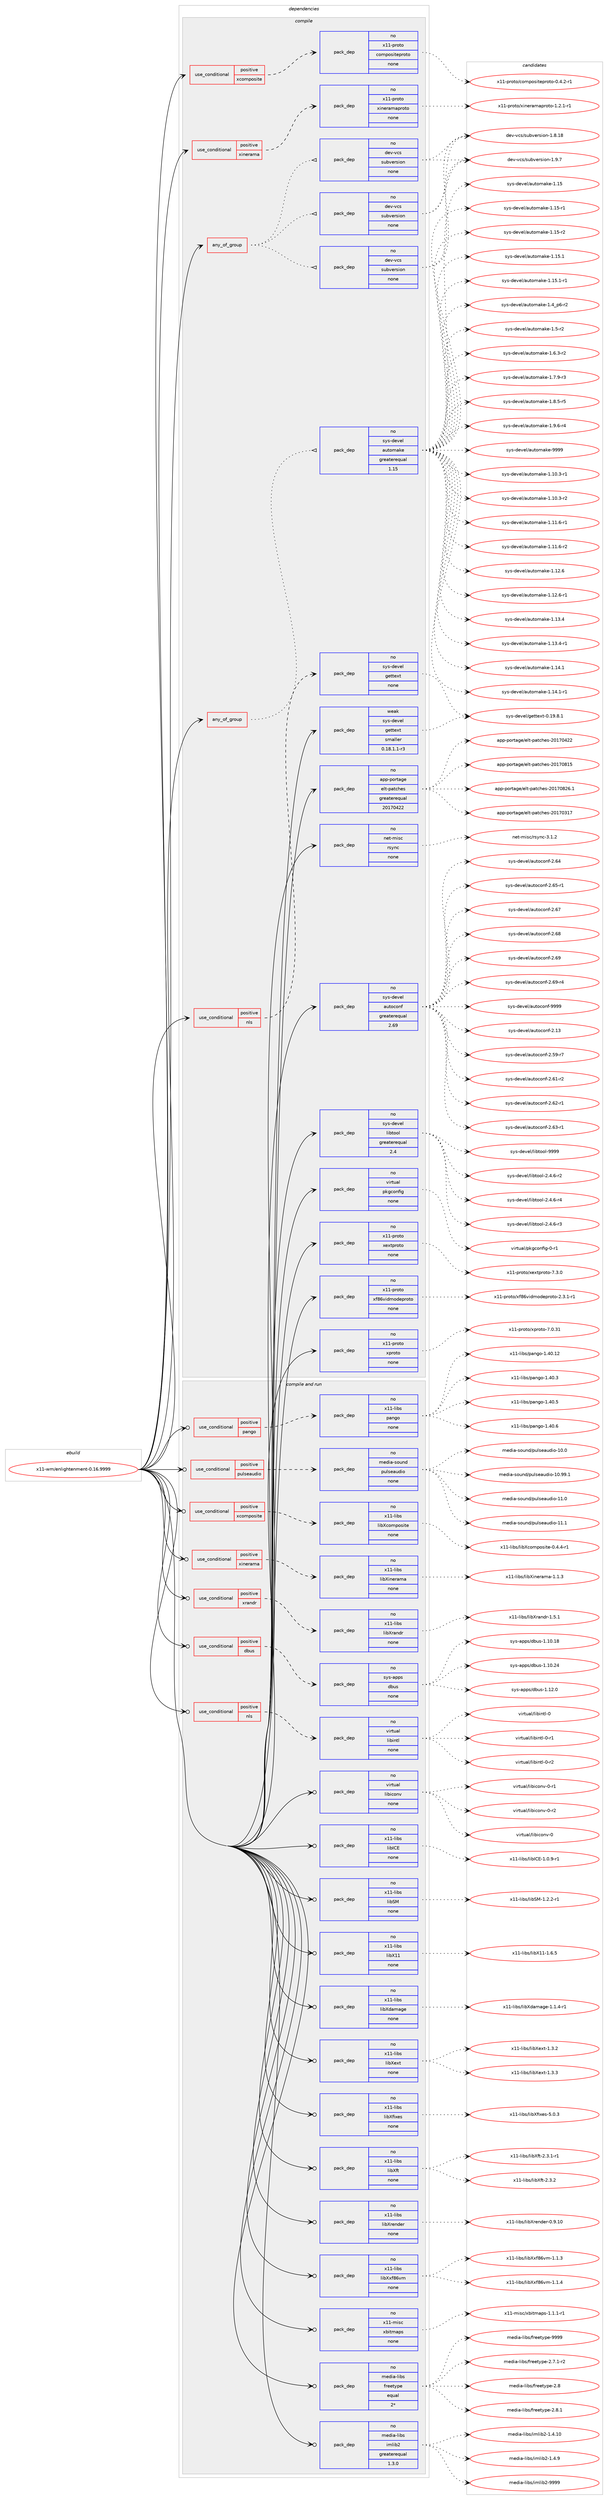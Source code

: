 digraph prolog {

# *************
# Graph options
# *************

newrank=true;
concentrate=true;
compound=true;
graph [rankdir=LR,fontname=Helvetica,fontsize=10,ranksep=1.5];#, ranksep=2.5, nodesep=0.2];
edge  [arrowhead=vee];
node  [fontname=Helvetica,fontsize=10];

# **********
# The ebuild
# **********

subgraph cluster_leftcol {
color=gray;
rank=same;
label=<<i>ebuild</i>>;
id [label="x11-wm/enlightenment-0.16.9999", color=red, width=4, href="../x11-wm/enlightenment-0.16.9999.svg"];
}

# ****************
# The dependencies
# ****************

subgraph cluster_midcol {
color=gray;
label=<<i>dependencies</i>>;
subgraph cluster_compile {
fillcolor="#eeeeee";
style=filled;
label=<<i>compile</i>>;
subgraph any9757 {
dependency531573 [label=<<TABLE BORDER="0" CELLBORDER="1" CELLSPACING="0" CELLPADDING="4"><TR><TD CELLPADDING="10">any_of_group</TD></TR></TABLE>>, shape=none, color=red];subgraph pack397465 {
dependency531574 [label=<<TABLE BORDER="0" CELLBORDER="1" CELLSPACING="0" CELLPADDING="4" WIDTH="220"><TR><TD ROWSPAN="6" CELLPADDING="30">pack_dep</TD></TR><TR><TD WIDTH="110">no</TD></TR><TR><TD>dev-vcs</TD></TR><TR><TD>subversion</TD></TR><TR><TD>none</TD></TR><TR><TD></TD></TR></TABLE>>, shape=none, color=blue];
}
dependency531573:e -> dependency531574:w [weight=20,style="dotted",arrowhead="oinv"];
subgraph pack397466 {
dependency531575 [label=<<TABLE BORDER="0" CELLBORDER="1" CELLSPACING="0" CELLPADDING="4" WIDTH="220"><TR><TD ROWSPAN="6" CELLPADDING="30">pack_dep</TD></TR><TR><TD WIDTH="110">no</TD></TR><TR><TD>dev-vcs</TD></TR><TR><TD>subversion</TD></TR><TR><TD>none</TD></TR><TR><TD></TD></TR></TABLE>>, shape=none, color=blue];
}
dependency531573:e -> dependency531575:w [weight=20,style="dotted",arrowhead="oinv"];
subgraph pack397467 {
dependency531576 [label=<<TABLE BORDER="0" CELLBORDER="1" CELLSPACING="0" CELLPADDING="4" WIDTH="220"><TR><TD ROWSPAN="6" CELLPADDING="30">pack_dep</TD></TR><TR><TD WIDTH="110">no</TD></TR><TR><TD>dev-vcs</TD></TR><TR><TD>subversion</TD></TR><TR><TD>none</TD></TR><TR><TD></TD></TR></TABLE>>, shape=none, color=blue];
}
dependency531573:e -> dependency531576:w [weight=20,style="dotted",arrowhead="oinv"];
}
id:e -> dependency531573:w [weight=20,style="solid",arrowhead="vee"];
subgraph any9758 {
dependency531577 [label=<<TABLE BORDER="0" CELLBORDER="1" CELLSPACING="0" CELLPADDING="4"><TR><TD CELLPADDING="10">any_of_group</TD></TR></TABLE>>, shape=none, color=red];subgraph pack397468 {
dependency531578 [label=<<TABLE BORDER="0" CELLBORDER="1" CELLSPACING="0" CELLPADDING="4" WIDTH="220"><TR><TD ROWSPAN="6" CELLPADDING="30">pack_dep</TD></TR><TR><TD WIDTH="110">no</TD></TR><TR><TD>sys-devel</TD></TR><TR><TD>automake</TD></TR><TR><TD>greaterequal</TD></TR><TR><TD>1.15</TD></TR></TABLE>>, shape=none, color=blue];
}
dependency531577:e -> dependency531578:w [weight=20,style="dotted",arrowhead="oinv"];
}
id:e -> dependency531577:w [weight=20,style="solid",arrowhead="vee"];
subgraph cond123998 {
dependency531579 [label=<<TABLE BORDER="0" CELLBORDER="1" CELLSPACING="0" CELLPADDING="4"><TR><TD ROWSPAN="3" CELLPADDING="10">use_conditional</TD></TR><TR><TD>positive</TD></TR><TR><TD>nls</TD></TR></TABLE>>, shape=none, color=red];
subgraph pack397469 {
dependency531580 [label=<<TABLE BORDER="0" CELLBORDER="1" CELLSPACING="0" CELLPADDING="4" WIDTH="220"><TR><TD ROWSPAN="6" CELLPADDING="30">pack_dep</TD></TR><TR><TD WIDTH="110">no</TD></TR><TR><TD>sys-devel</TD></TR><TR><TD>gettext</TD></TR><TR><TD>none</TD></TR><TR><TD></TD></TR></TABLE>>, shape=none, color=blue];
}
dependency531579:e -> dependency531580:w [weight=20,style="dashed",arrowhead="vee"];
}
id:e -> dependency531579:w [weight=20,style="solid",arrowhead="vee"];
subgraph cond123999 {
dependency531581 [label=<<TABLE BORDER="0" CELLBORDER="1" CELLSPACING="0" CELLPADDING="4"><TR><TD ROWSPAN="3" CELLPADDING="10">use_conditional</TD></TR><TR><TD>positive</TD></TR><TR><TD>xcomposite</TD></TR></TABLE>>, shape=none, color=red];
subgraph pack397470 {
dependency531582 [label=<<TABLE BORDER="0" CELLBORDER="1" CELLSPACING="0" CELLPADDING="4" WIDTH="220"><TR><TD ROWSPAN="6" CELLPADDING="30">pack_dep</TD></TR><TR><TD WIDTH="110">no</TD></TR><TR><TD>x11-proto</TD></TR><TR><TD>compositeproto</TD></TR><TR><TD>none</TD></TR><TR><TD></TD></TR></TABLE>>, shape=none, color=blue];
}
dependency531581:e -> dependency531582:w [weight=20,style="dashed",arrowhead="vee"];
}
id:e -> dependency531581:w [weight=20,style="solid",arrowhead="vee"];
subgraph cond124000 {
dependency531583 [label=<<TABLE BORDER="0" CELLBORDER="1" CELLSPACING="0" CELLPADDING="4"><TR><TD ROWSPAN="3" CELLPADDING="10">use_conditional</TD></TR><TR><TD>positive</TD></TR><TR><TD>xinerama</TD></TR></TABLE>>, shape=none, color=red];
subgraph pack397471 {
dependency531584 [label=<<TABLE BORDER="0" CELLBORDER="1" CELLSPACING="0" CELLPADDING="4" WIDTH="220"><TR><TD ROWSPAN="6" CELLPADDING="30">pack_dep</TD></TR><TR><TD WIDTH="110">no</TD></TR><TR><TD>x11-proto</TD></TR><TR><TD>xineramaproto</TD></TR><TR><TD>none</TD></TR><TR><TD></TD></TR></TABLE>>, shape=none, color=blue];
}
dependency531583:e -> dependency531584:w [weight=20,style="dashed",arrowhead="vee"];
}
id:e -> dependency531583:w [weight=20,style="solid",arrowhead="vee"];
subgraph pack397472 {
dependency531585 [label=<<TABLE BORDER="0" CELLBORDER="1" CELLSPACING="0" CELLPADDING="4" WIDTH="220"><TR><TD ROWSPAN="6" CELLPADDING="30">pack_dep</TD></TR><TR><TD WIDTH="110">no</TD></TR><TR><TD>app-portage</TD></TR><TR><TD>elt-patches</TD></TR><TR><TD>greaterequal</TD></TR><TR><TD>20170422</TD></TR></TABLE>>, shape=none, color=blue];
}
id:e -> dependency531585:w [weight=20,style="solid",arrowhead="vee"];
subgraph pack397473 {
dependency531586 [label=<<TABLE BORDER="0" CELLBORDER="1" CELLSPACING="0" CELLPADDING="4" WIDTH="220"><TR><TD ROWSPAN="6" CELLPADDING="30">pack_dep</TD></TR><TR><TD WIDTH="110">no</TD></TR><TR><TD>net-misc</TD></TR><TR><TD>rsync</TD></TR><TR><TD>none</TD></TR><TR><TD></TD></TR></TABLE>>, shape=none, color=blue];
}
id:e -> dependency531586:w [weight=20,style="solid",arrowhead="vee"];
subgraph pack397474 {
dependency531587 [label=<<TABLE BORDER="0" CELLBORDER="1" CELLSPACING="0" CELLPADDING="4" WIDTH="220"><TR><TD ROWSPAN="6" CELLPADDING="30">pack_dep</TD></TR><TR><TD WIDTH="110">no</TD></TR><TR><TD>sys-devel</TD></TR><TR><TD>autoconf</TD></TR><TR><TD>greaterequal</TD></TR><TR><TD>2.69</TD></TR></TABLE>>, shape=none, color=blue];
}
id:e -> dependency531587:w [weight=20,style="solid",arrowhead="vee"];
subgraph pack397475 {
dependency531588 [label=<<TABLE BORDER="0" CELLBORDER="1" CELLSPACING="0" CELLPADDING="4" WIDTH="220"><TR><TD ROWSPAN="6" CELLPADDING="30">pack_dep</TD></TR><TR><TD WIDTH="110">no</TD></TR><TR><TD>sys-devel</TD></TR><TR><TD>libtool</TD></TR><TR><TD>greaterequal</TD></TR><TR><TD>2.4</TD></TR></TABLE>>, shape=none, color=blue];
}
id:e -> dependency531588:w [weight=20,style="solid",arrowhead="vee"];
subgraph pack397476 {
dependency531589 [label=<<TABLE BORDER="0" CELLBORDER="1" CELLSPACING="0" CELLPADDING="4" WIDTH="220"><TR><TD ROWSPAN="6" CELLPADDING="30">pack_dep</TD></TR><TR><TD WIDTH="110">no</TD></TR><TR><TD>virtual</TD></TR><TR><TD>pkgconfig</TD></TR><TR><TD>none</TD></TR><TR><TD></TD></TR></TABLE>>, shape=none, color=blue];
}
id:e -> dependency531589:w [weight=20,style="solid",arrowhead="vee"];
subgraph pack397477 {
dependency531590 [label=<<TABLE BORDER="0" CELLBORDER="1" CELLSPACING="0" CELLPADDING="4" WIDTH="220"><TR><TD ROWSPAN="6" CELLPADDING="30">pack_dep</TD></TR><TR><TD WIDTH="110">no</TD></TR><TR><TD>x11-proto</TD></TR><TR><TD>xextproto</TD></TR><TR><TD>none</TD></TR><TR><TD></TD></TR></TABLE>>, shape=none, color=blue];
}
id:e -> dependency531590:w [weight=20,style="solid",arrowhead="vee"];
subgraph pack397478 {
dependency531591 [label=<<TABLE BORDER="0" CELLBORDER="1" CELLSPACING="0" CELLPADDING="4" WIDTH="220"><TR><TD ROWSPAN="6" CELLPADDING="30">pack_dep</TD></TR><TR><TD WIDTH="110">no</TD></TR><TR><TD>x11-proto</TD></TR><TR><TD>xf86vidmodeproto</TD></TR><TR><TD>none</TD></TR><TR><TD></TD></TR></TABLE>>, shape=none, color=blue];
}
id:e -> dependency531591:w [weight=20,style="solid",arrowhead="vee"];
subgraph pack397479 {
dependency531592 [label=<<TABLE BORDER="0" CELLBORDER="1" CELLSPACING="0" CELLPADDING="4" WIDTH="220"><TR><TD ROWSPAN="6" CELLPADDING="30">pack_dep</TD></TR><TR><TD WIDTH="110">no</TD></TR><TR><TD>x11-proto</TD></TR><TR><TD>xproto</TD></TR><TR><TD>none</TD></TR><TR><TD></TD></TR></TABLE>>, shape=none, color=blue];
}
id:e -> dependency531592:w [weight=20,style="solid",arrowhead="vee"];
subgraph pack397480 {
dependency531593 [label=<<TABLE BORDER="0" CELLBORDER="1" CELLSPACING="0" CELLPADDING="4" WIDTH="220"><TR><TD ROWSPAN="6" CELLPADDING="30">pack_dep</TD></TR><TR><TD WIDTH="110">weak</TD></TR><TR><TD>sys-devel</TD></TR><TR><TD>gettext</TD></TR><TR><TD>smaller</TD></TR><TR><TD>0.18.1.1-r3</TD></TR></TABLE>>, shape=none, color=blue];
}
id:e -> dependency531593:w [weight=20,style="solid",arrowhead="vee"];
}
subgraph cluster_compileandrun {
fillcolor="#eeeeee";
style=filled;
label=<<i>compile and run</i>>;
subgraph cond124001 {
dependency531594 [label=<<TABLE BORDER="0" CELLBORDER="1" CELLSPACING="0" CELLPADDING="4"><TR><TD ROWSPAN="3" CELLPADDING="10">use_conditional</TD></TR><TR><TD>positive</TD></TR><TR><TD>dbus</TD></TR></TABLE>>, shape=none, color=red];
subgraph pack397481 {
dependency531595 [label=<<TABLE BORDER="0" CELLBORDER="1" CELLSPACING="0" CELLPADDING="4" WIDTH="220"><TR><TD ROWSPAN="6" CELLPADDING="30">pack_dep</TD></TR><TR><TD WIDTH="110">no</TD></TR><TR><TD>sys-apps</TD></TR><TR><TD>dbus</TD></TR><TR><TD>none</TD></TR><TR><TD></TD></TR></TABLE>>, shape=none, color=blue];
}
dependency531594:e -> dependency531595:w [weight=20,style="dashed",arrowhead="vee"];
}
id:e -> dependency531594:w [weight=20,style="solid",arrowhead="odotvee"];
subgraph cond124002 {
dependency531596 [label=<<TABLE BORDER="0" CELLBORDER="1" CELLSPACING="0" CELLPADDING="4"><TR><TD ROWSPAN="3" CELLPADDING="10">use_conditional</TD></TR><TR><TD>positive</TD></TR><TR><TD>nls</TD></TR></TABLE>>, shape=none, color=red];
subgraph pack397482 {
dependency531597 [label=<<TABLE BORDER="0" CELLBORDER="1" CELLSPACING="0" CELLPADDING="4" WIDTH="220"><TR><TD ROWSPAN="6" CELLPADDING="30">pack_dep</TD></TR><TR><TD WIDTH="110">no</TD></TR><TR><TD>virtual</TD></TR><TR><TD>libintl</TD></TR><TR><TD>none</TD></TR><TR><TD></TD></TR></TABLE>>, shape=none, color=blue];
}
dependency531596:e -> dependency531597:w [weight=20,style="dashed",arrowhead="vee"];
}
id:e -> dependency531596:w [weight=20,style="solid",arrowhead="odotvee"];
subgraph cond124003 {
dependency531598 [label=<<TABLE BORDER="0" CELLBORDER="1" CELLSPACING="0" CELLPADDING="4"><TR><TD ROWSPAN="3" CELLPADDING="10">use_conditional</TD></TR><TR><TD>positive</TD></TR><TR><TD>pango</TD></TR></TABLE>>, shape=none, color=red];
subgraph pack397483 {
dependency531599 [label=<<TABLE BORDER="0" CELLBORDER="1" CELLSPACING="0" CELLPADDING="4" WIDTH="220"><TR><TD ROWSPAN="6" CELLPADDING="30">pack_dep</TD></TR><TR><TD WIDTH="110">no</TD></TR><TR><TD>x11-libs</TD></TR><TR><TD>pango</TD></TR><TR><TD>none</TD></TR><TR><TD></TD></TR></TABLE>>, shape=none, color=blue];
}
dependency531598:e -> dependency531599:w [weight=20,style="dashed",arrowhead="vee"];
}
id:e -> dependency531598:w [weight=20,style="solid",arrowhead="odotvee"];
subgraph cond124004 {
dependency531600 [label=<<TABLE BORDER="0" CELLBORDER="1" CELLSPACING="0" CELLPADDING="4"><TR><TD ROWSPAN="3" CELLPADDING="10">use_conditional</TD></TR><TR><TD>positive</TD></TR><TR><TD>pulseaudio</TD></TR></TABLE>>, shape=none, color=red];
subgraph pack397484 {
dependency531601 [label=<<TABLE BORDER="0" CELLBORDER="1" CELLSPACING="0" CELLPADDING="4" WIDTH="220"><TR><TD ROWSPAN="6" CELLPADDING="30">pack_dep</TD></TR><TR><TD WIDTH="110">no</TD></TR><TR><TD>media-sound</TD></TR><TR><TD>pulseaudio</TD></TR><TR><TD>none</TD></TR><TR><TD></TD></TR></TABLE>>, shape=none, color=blue];
}
dependency531600:e -> dependency531601:w [weight=20,style="dashed",arrowhead="vee"];
}
id:e -> dependency531600:w [weight=20,style="solid",arrowhead="odotvee"];
subgraph cond124005 {
dependency531602 [label=<<TABLE BORDER="0" CELLBORDER="1" CELLSPACING="0" CELLPADDING="4"><TR><TD ROWSPAN="3" CELLPADDING="10">use_conditional</TD></TR><TR><TD>positive</TD></TR><TR><TD>xcomposite</TD></TR></TABLE>>, shape=none, color=red];
subgraph pack397485 {
dependency531603 [label=<<TABLE BORDER="0" CELLBORDER="1" CELLSPACING="0" CELLPADDING="4" WIDTH="220"><TR><TD ROWSPAN="6" CELLPADDING="30">pack_dep</TD></TR><TR><TD WIDTH="110">no</TD></TR><TR><TD>x11-libs</TD></TR><TR><TD>libXcomposite</TD></TR><TR><TD>none</TD></TR><TR><TD></TD></TR></TABLE>>, shape=none, color=blue];
}
dependency531602:e -> dependency531603:w [weight=20,style="dashed",arrowhead="vee"];
}
id:e -> dependency531602:w [weight=20,style="solid",arrowhead="odotvee"];
subgraph cond124006 {
dependency531604 [label=<<TABLE BORDER="0" CELLBORDER="1" CELLSPACING="0" CELLPADDING="4"><TR><TD ROWSPAN="3" CELLPADDING="10">use_conditional</TD></TR><TR><TD>positive</TD></TR><TR><TD>xinerama</TD></TR></TABLE>>, shape=none, color=red];
subgraph pack397486 {
dependency531605 [label=<<TABLE BORDER="0" CELLBORDER="1" CELLSPACING="0" CELLPADDING="4" WIDTH="220"><TR><TD ROWSPAN="6" CELLPADDING="30">pack_dep</TD></TR><TR><TD WIDTH="110">no</TD></TR><TR><TD>x11-libs</TD></TR><TR><TD>libXinerama</TD></TR><TR><TD>none</TD></TR><TR><TD></TD></TR></TABLE>>, shape=none, color=blue];
}
dependency531604:e -> dependency531605:w [weight=20,style="dashed",arrowhead="vee"];
}
id:e -> dependency531604:w [weight=20,style="solid",arrowhead="odotvee"];
subgraph cond124007 {
dependency531606 [label=<<TABLE BORDER="0" CELLBORDER="1" CELLSPACING="0" CELLPADDING="4"><TR><TD ROWSPAN="3" CELLPADDING="10">use_conditional</TD></TR><TR><TD>positive</TD></TR><TR><TD>xrandr</TD></TR></TABLE>>, shape=none, color=red];
subgraph pack397487 {
dependency531607 [label=<<TABLE BORDER="0" CELLBORDER="1" CELLSPACING="0" CELLPADDING="4" WIDTH="220"><TR><TD ROWSPAN="6" CELLPADDING="30">pack_dep</TD></TR><TR><TD WIDTH="110">no</TD></TR><TR><TD>x11-libs</TD></TR><TR><TD>libXrandr</TD></TR><TR><TD>none</TD></TR><TR><TD></TD></TR></TABLE>>, shape=none, color=blue];
}
dependency531606:e -> dependency531607:w [weight=20,style="dashed",arrowhead="vee"];
}
id:e -> dependency531606:w [weight=20,style="solid",arrowhead="odotvee"];
subgraph pack397488 {
dependency531608 [label=<<TABLE BORDER="0" CELLBORDER="1" CELLSPACING="0" CELLPADDING="4" WIDTH="220"><TR><TD ROWSPAN="6" CELLPADDING="30">pack_dep</TD></TR><TR><TD WIDTH="110">no</TD></TR><TR><TD>media-libs</TD></TR><TR><TD>freetype</TD></TR><TR><TD>equal</TD></TR><TR><TD>2*</TD></TR></TABLE>>, shape=none, color=blue];
}
id:e -> dependency531608:w [weight=20,style="solid",arrowhead="odotvee"];
subgraph pack397489 {
dependency531609 [label=<<TABLE BORDER="0" CELLBORDER="1" CELLSPACING="0" CELLPADDING="4" WIDTH="220"><TR><TD ROWSPAN="6" CELLPADDING="30">pack_dep</TD></TR><TR><TD WIDTH="110">no</TD></TR><TR><TD>media-libs</TD></TR><TR><TD>imlib2</TD></TR><TR><TD>greaterequal</TD></TR><TR><TD>1.3.0</TD></TR></TABLE>>, shape=none, color=blue];
}
id:e -> dependency531609:w [weight=20,style="solid",arrowhead="odotvee"];
subgraph pack397490 {
dependency531610 [label=<<TABLE BORDER="0" CELLBORDER="1" CELLSPACING="0" CELLPADDING="4" WIDTH="220"><TR><TD ROWSPAN="6" CELLPADDING="30">pack_dep</TD></TR><TR><TD WIDTH="110">no</TD></TR><TR><TD>virtual</TD></TR><TR><TD>libiconv</TD></TR><TR><TD>none</TD></TR><TR><TD></TD></TR></TABLE>>, shape=none, color=blue];
}
id:e -> dependency531610:w [weight=20,style="solid",arrowhead="odotvee"];
subgraph pack397491 {
dependency531611 [label=<<TABLE BORDER="0" CELLBORDER="1" CELLSPACING="0" CELLPADDING="4" WIDTH="220"><TR><TD ROWSPAN="6" CELLPADDING="30">pack_dep</TD></TR><TR><TD WIDTH="110">no</TD></TR><TR><TD>x11-libs</TD></TR><TR><TD>libICE</TD></TR><TR><TD>none</TD></TR><TR><TD></TD></TR></TABLE>>, shape=none, color=blue];
}
id:e -> dependency531611:w [weight=20,style="solid",arrowhead="odotvee"];
subgraph pack397492 {
dependency531612 [label=<<TABLE BORDER="0" CELLBORDER="1" CELLSPACING="0" CELLPADDING="4" WIDTH="220"><TR><TD ROWSPAN="6" CELLPADDING="30">pack_dep</TD></TR><TR><TD WIDTH="110">no</TD></TR><TR><TD>x11-libs</TD></TR><TR><TD>libSM</TD></TR><TR><TD>none</TD></TR><TR><TD></TD></TR></TABLE>>, shape=none, color=blue];
}
id:e -> dependency531612:w [weight=20,style="solid",arrowhead="odotvee"];
subgraph pack397493 {
dependency531613 [label=<<TABLE BORDER="0" CELLBORDER="1" CELLSPACING="0" CELLPADDING="4" WIDTH="220"><TR><TD ROWSPAN="6" CELLPADDING="30">pack_dep</TD></TR><TR><TD WIDTH="110">no</TD></TR><TR><TD>x11-libs</TD></TR><TR><TD>libX11</TD></TR><TR><TD>none</TD></TR><TR><TD></TD></TR></TABLE>>, shape=none, color=blue];
}
id:e -> dependency531613:w [weight=20,style="solid",arrowhead="odotvee"];
subgraph pack397494 {
dependency531614 [label=<<TABLE BORDER="0" CELLBORDER="1" CELLSPACING="0" CELLPADDING="4" WIDTH="220"><TR><TD ROWSPAN="6" CELLPADDING="30">pack_dep</TD></TR><TR><TD WIDTH="110">no</TD></TR><TR><TD>x11-libs</TD></TR><TR><TD>libXdamage</TD></TR><TR><TD>none</TD></TR><TR><TD></TD></TR></TABLE>>, shape=none, color=blue];
}
id:e -> dependency531614:w [weight=20,style="solid",arrowhead="odotvee"];
subgraph pack397495 {
dependency531615 [label=<<TABLE BORDER="0" CELLBORDER="1" CELLSPACING="0" CELLPADDING="4" WIDTH="220"><TR><TD ROWSPAN="6" CELLPADDING="30">pack_dep</TD></TR><TR><TD WIDTH="110">no</TD></TR><TR><TD>x11-libs</TD></TR><TR><TD>libXext</TD></TR><TR><TD>none</TD></TR><TR><TD></TD></TR></TABLE>>, shape=none, color=blue];
}
id:e -> dependency531615:w [weight=20,style="solid",arrowhead="odotvee"];
subgraph pack397496 {
dependency531616 [label=<<TABLE BORDER="0" CELLBORDER="1" CELLSPACING="0" CELLPADDING="4" WIDTH="220"><TR><TD ROWSPAN="6" CELLPADDING="30">pack_dep</TD></TR><TR><TD WIDTH="110">no</TD></TR><TR><TD>x11-libs</TD></TR><TR><TD>libXfixes</TD></TR><TR><TD>none</TD></TR><TR><TD></TD></TR></TABLE>>, shape=none, color=blue];
}
id:e -> dependency531616:w [weight=20,style="solid",arrowhead="odotvee"];
subgraph pack397497 {
dependency531617 [label=<<TABLE BORDER="0" CELLBORDER="1" CELLSPACING="0" CELLPADDING="4" WIDTH="220"><TR><TD ROWSPAN="6" CELLPADDING="30">pack_dep</TD></TR><TR><TD WIDTH="110">no</TD></TR><TR><TD>x11-libs</TD></TR><TR><TD>libXft</TD></TR><TR><TD>none</TD></TR><TR><TD></TD></TR></TABLE>>, shape=none, color=blue];
}
id:e -> dependency531617:w [weight=20,style="solid",arrowhead="odotvee"];
subgraph pack397498 {
dependency531618 [label=<<TABLE BORDER="0" CELLBORDER="1" CELLSPACING="0" CELLPADDING="4" WIDTH="220"><TR><TD ROWSPAN="6" CELLPADDING="30">pack_dep</TD></TR><TR><TD WIDTH="110">no</TD></TR><TR><TD>x11-libs</TD></TR><TR><TD>libXrender</TD></TR><TR><TD>none</TD></TR><TR><TD></TD></TR></TABLE>>, shape=none, color=blue];
}
id:e -> dependency531618:w [weight=20,style="solid",arrowhead="odotvee"];
subgraph pack397499 {
dependency531619 [label=<<TABLE BORDER="0" CELLBORDER="1" CELLSPACING="0" CELLPADDING="4" WIDTH="220"><TR><TD ROWSPAN="6" CELLPADDING="30">pack_dep</TD></TR><TR><TD WIDTH="110">no</TD></TR><TR><TD>x11-libs</TD></TR><TR><TD>libXxf86vm</TD></TR><TR><TD>none</TD></TR><TR><TD></TD></TR></TABLE>>, shape=none, color=blue];
}
id:e -> dependency531619:w [weight=20,style="solid",arrowhead="odotvee"];
subgraph pack397500 {
dependency531620 [label=<<TABLE BORDER="0" CELLBORDER="1" CELLSPACING="0" CELLPADDING="4" WIDTH="220"><TR><TD ROWSPAN="6" CELLPADDING="30">pack_dep</TD></TR><TR><TD WIDTH="110">no</TD></TR><TR><TD>x11-misc</TD></TR><TR><TD>xbitmaps</TD></TR><TR><TD>none</TD></TR><TR><TD></TD></TR></TABLE>>, shape=none, color=blue];
}
id:e -> dependency531620:w [weight=20,style="solid",arrowhead="odotvee"];
}
subgraph cluster_run {
fillcolor="#eeeeee";
style=filled;
label=<<i>run</i>>;
}
}

# **************
# The candidates
# **************

subgraph cluster_choices {
rank=same;
color=gray;
label=<<i>candidates</i>>;

subgraph choice397465 {
color=black;
nodesep=1;
choice1001011184511899115471151179811810111411510511111045494656464956 [label="dev-vcs/subversion-1.8.18", color=red, width=4,href="../dev-vcs/subversion-1.8.18.svg"];
choice10010111845118991154711511798118101114115105111110454946574655 [label="dev-vcs/subversion-1.9.7", color=red, width=4,href="../dev-vcs/subversion-1.9.7.svg"];
dependency531574:e -> choice1001011184511899115471151179811810111411510511111045494656464956:w [style=dotted,weight="100"];
dependency531574:e -> choice10010111845118991154711511798118101114115105111110454946574655:w [style=dotted,weight="100"];
}
subgraph choice397466 {
color=black;
nodesep=1;
choice1001011184511899115471151179811810111411510511111045494656464956 [label="dev-vcs/subversion-1.8.18", color=red, width=4,href="../dev-vcs/subversion-1.8.18.svg"];
choice10010111845118991154711511798118101114115105111110454946574655 [label="dev-vcs/subversion-1.9.7", color=red, width=4,href="../dev-vcs/subversion-1.9.7.svg"];
dependency531575:e -> choice1001011184511899115471151179811810111411510511111045494656464956:w [style=dotted,weight="100"];
dependency531575:e -> choice10010111845118991154711511798118101114115105111110454946574655:w [style=dotted,weight="100"];
}
subgraph choice397467 {
color=black;
nodesep=1;
choice1001011184511899115471151179811810111411510511111045494656464956 [label="dev-vcs/subversion-1.8.18", color=red, width=4,href="../dev-vcs/subversion-1.8.18.svg"];
choice10010111845118991154711511798118101114115105111110454946574655 [label="dev-vcs/subversion-1.9.7", color=red, width=4,href="../dev-vcs/subversion-1.9.7.svg"];
dependency531576:e -> choice1001011184511899115471151179811810111411510511111045494656464956:w [style=dotted,weight="100"];
dependency531576:e -> choice10010111845118991154711511798118101114115105111110454946574655:w [style=dotted,weight="100"];
}
subgraph choice397468 {
color=black;
nodesep=1;
choice11512111545100101118101108479711711611110997107101454946494846514511449 [label="sys-devel/automake-1.10.3-r1", color=red, width=4,href="../sys-devel/automake-1.10.3-r1.svg"];
choice11512111545100101118101108479711711611110997107101454946494846514511450 [label="sys-devel/automake-1.10.3-r2", color=red, width=4,href="../sys-devel/automake-1.10.3-r2.svg"];
choice11512111545100101118101108479711711611110997107101454946494946544511449 [label="sys-devel/automake-1.11.6-r1", color=red, width=4,href="../sys-devel/automake-1.11.6-r1.svg"];
choice11512111545100101118101108479711711611110997107101454946494946544511450 [label="sys-devel/automake-1.11.6-r2", color=red, width=4,href="../sys-devel/automake-1.11.6-r2.svg"];
choice1151211154510010111810110847971171161111099710710145494649504654 [label="sys-devel/automake-1.12.6", color=red, width=4,href="../sys-devel/automake-1.12.6.svg"];
choice11512111545100101118101108479711711611110997107101454946495046544511449 [label="sys-devel/automake-1.12.6-r1", color=red, width=4,href="../sys-devel/automake-1.12.6-r1.svg"];
choice1151211154510010111810110847971171161111099710710145494649514652 [label="sys-devel/automake-1.13.4", color=red, width=4,href="../sys-devel/automake-1.13.4.svg"];
choice11512111545100101118101108479711711611110997107101454946495146524511449 [label="sys-devel/automake-1.13.4-r1", color=red, width=4,href="../sys-devel/automake-1.13.4-r1.svg"];
choice1151211154510010111810110847971171161111099710710145494649524649 [label="sys-devel/automake-1.14.1", color=red, width=4,href="../sys-devel/automake-1.14.1.svg"];
choice11512111545100101118101108479711711611110997107101454946495246494511449 [label="sys-devel/automake-1.14.1-r1", color=red, width=4,href="../sys-devel/automake-1.14.1-r1.svg"];
choice115121115451001011181011084797117116111109971071014549464953 [label="sys-devel/automake-1.15", color=red, width=4,href="../sys-devel/automake-1.15.svg"];
choice1151211154510010111810110847971171161111099710710145494649534511449 [label="sys-devel/automake-1.15-r1", color=red, width=4,href="../sys-devel/automake-1.15-r1.svg"];
choice1151211154510010111810110847971171161111099710710145494649534511450 [label="sys-devel/automake-1.15-r2", color=red, width=4,href="../sys-devel/automake-1.15-r2.svg"];
choice1151211154510010111810110847971171161111099710710145494649534649 [label="sys-devel/automake-1.15.1", color=red, width=4,href="../sys-devel/automake-1.15.1.svg"];
choice11512111545100101118101108479711711611110997107101454946495346494511449 [label="sys-devel/automake-1.15.1-r1", color=red, width=4,href="../sys-devel/automake-1.15.1-r1.svg"];
choice115121115451001011181011084797117116111109971071014549465295112544511450 [label="sys-devel/automake-1.4_p6-r2", color=red, width=4,href="../sys-devel/automake-1.4_p6-r2.svg"];
choice11512111545100101118101108479711711611110997107101454946534511450 [label="sys-devel/automake-1.5-r2", color=red, width=4,href="../sys-devel/automake-1.5-r2.svg"];
choice115121115451001011181011084797117116111109971071014549465446514511450 [label="sys-devel/automake-1.6.3-r2", color=red, width=4,href="../sys-devel/automake-1.6.3-r2.svg"];
choice115121115451001011181011084797117116111109971071014549465546574511451 [label="sys-devel/automake-1.7.9-r3", color=red, width=4,href="../sys-devel/automake-1.7.9-r3.svg"];
choice115121115451001011181011084797117116111109971071014549465646534511453 [label="sys-devel/automake-1.8.5-r5", color=red, width=4,href="../sys-devel/automake-1.8.5-r5.svg"];
choice115121115451001011181011084797117116111109971071014549465746544511452 [label="sys-devel/automake-1.9.6-r4", color=red, width=4,href="../sys-devel/automake-1.9.6-r4.svg"];
choice115121115451001011181011084797117116111109971071014557575757 [label="sys-devel/automake-9999", color=red, width=4,href="../sys-devel/automake-9999.svg"];
dependency531578:e -> choice11512111545100101118101108479711711611110997107101454946494846514511449:w [style=dotted,weight="100"];
dependency531578:e -> choice11512111545100101118101108479711711611110997107101454946494846514511450:w [style=dotted,weight="100"];
dependency531578:e -> choice11512111545100101118101108479711711611110997107101454946494946544511449:w [style=dotted,weight="100"];
dependency531578:e -> choice11512111545100101118101108479711711611110997107101454946494946544511450:w [style=dotted,weight="100"];
dependency531578:e -> choice1151211154510010111810110847971171161111099710710145494649504654:w [style=dotted,weight="100"];
dependency531578:e -> choice11512111545100101118101108479711711611110997107101454946495046544511449:w [style=dotted,weight="100"];
dependency531578:e -> choice1151211154510010111810110847971171161111099710710145494649514652:w [style=dotted,weight="100"];
dependency531578:e -> choice11512111545100101118101108479711711611110997107101454946495146524511449:w [style=dotted,weight="100"];
dependency531578:e -> choice1151211154510010111810110847971171161111099710710145494649524649:w [style=dotted,weight="100"];
dependency531578:e -> choice11512111545100101118101108479711711611110997107101454946495246494511449:w [style=dotted,weight="100"];
dependency531578:e -> choice115121115451001011181011084797117116111109971071014549464953:w [style=dotted,weight="100"];
dependency531578:e -> choice1151211154510010111810110847971171161111099710710145494649534511449:w [style=dotted,weight="100"];
dependency531578:e -> choice1151211154510010111810110847971171161111099710710145494649534511450:w [style=dotted,weight="100"];
dependency531578:e -> choice1151211154510010111810110847971171161111099710710145494649534649:w [style=dotted,weight="100"];
dependency531578:e -> choice11512111545100101118101108479711711611110997107101454946495346494511449:w [style=dotted,weight="100"];
dependency531578:e -> choice115121115451001011181011084797117116111109971071014549465295112544511450:w [style=dotted,weight="100"];
dependency531578:e -> choice11512111545100101118101108479711711611110997107101454946534511450:w [style=dotted,weight="100"];
dependency531578:e -> choice115121115451001011181011084797117116111109971071014549465446514511450:w [style=dotted,weight="100"];
dependency531578:e -> choice115121115451001011181011084797117116111109971071014549465546574511451:w [style=dotted,weight="100"];
dependency531578:e -> choice115121115451001011181011084797117116111109971071014549465646534511453:w [style=dotted,weight="100"];
dependency531578:e -> choice115121115451001011181011084797117116111109971071014549465746544511452:w [style=dotted,weight="100"];
dependency531578:e -> choice115121115451001011181011084797117116111109971071014557575757:w [style=dotted,weight="100"];
}
subgraph choice397469 {
color=black;
nodesep=1;
choice1151211154510010111810110847103101116116101120116454846495746564649 [label="sys-devel/gettext-0.19.8.1", color=red, width=4,href="../sys-devel/gettext-0.19.8.1.svg"];
dependency531580:e -> choice1151211154510010111810110847103101116116101120116454846495746564649:w [style=dotted,weight="100"];
}
subgraph choice397470 {
color=black;
nodesep=1;
choice12049494511211411111611147991111091121111151051161011121141111161114548465246504511449 [label="x11-proto/compositeproto-0.4.2-r1", color=red, width=4,href="../x11-proto/compositeproto-0.4.2-r1.svg"];
dependency531582:e -> choice12049494511211411111611147991111091121111151051161011121141111161114548465246504511449:w [style=dotted,weight="100"];
}
subgraph choice397471 {
color=black;
nodesep=1;
choice1204949451121141111161114712010511010111497109971121141111161114549465046494511449 [label="x11-proto/xineramaproto-1.2.1-r1", color=red, width=4,href="../x11-proto/xineramaproto-1.2.1-r1.svg"];
dependency531584:e -> choice1204949451121141111161114712010511010111497109971121141111161114549465046494511449:w [style=dotted,weight="100"];
}
subgraph choice397472 {
color=black;
nodesep=1;
choice97112112451121111141169710310147101108116451129711699104101115455048495548514955 [label="app-portage/elt-patches-20170317", color=red, width=4,href="../app-portage/elt-patches-20170317.svg"];
choice97112112451121111141169710310147101108116451129711699104101115455048495548525050 [label="app-portage/elt-patches-20170422", color=red, width=4,href="../app-portage/elt-patches-20170422.svg"];
choice97112112451121111141169710310147101108116451129711699104101115455048495548564953 [label="app-portage/elt-patches-20170815", color=red, width=4,href="../app-portage/elt-patches-20170815.svg"];
choice971121124511211111411697103101471011081164511297116991041011154550484955485650544649 [label="app-portage/elt-patches-20170826.1", color=red, width=4,href="../app-portage/elt-patches-20170826.1.svg"];
dependency531585:e -> choice97112112451121111141169710310147101108116451129711699104101115455048495548514955:w [style=dotted,weight="100"];
dependency531585:e -> choice97112112451121111141169710310147101108116451129711699104101115455048495548525050:w [style=dotted,weight="100"];
dependency531585:e -> choice97112112451121111141169710310147101108116451129711699104101115455048495548564953:w [style=dotted,weight="100"];
dependency531585:e -> choice971121124511211111411697103101471011081164511297116991041011154550484955485650544649:w [style=dotted,weight="100"];
}
subgraph choice397473 {
color=black;
nodesep=1;
choice11010111645109105115994711411512111099455146494650 [label="net-misc/rsync-3.1.2", color=red, width=4,href="../net-misc/rsync-3.1.2.svg"];
dependency531586:e -> choice11010111645109105115994711411512111099455146494650:w [style=dotted,weight="100"];
}
subgraph choice397474 {
color=black;
nodesep=1;
choice115121115451001011181011084797117116111991111101024550464951 [label="sys-devel/autoconf-2.13", color=red, width=4,href="../sys-devel/autoconf-2.13.svg"];
choice1151211154510010111810110847971171161119911111010245504653574511455 [label="sys-devel/autoconf-2.59-r7", color=red, width=4,href="../sys-devel/autoconf-2.59-r7.svg"];
choice1151211154510010111810110847971171161119911111010245504654494511450 [label="sys-devel/autoconf-2.61-r2", color=red, width=4,href="../sys-devel/autoconf-2.61-r2.svg"];
choice1151211154510010111810110847971171161119911111010245504654504511449 [label="sys-devel/autoconf-2.62-r1", color=red, width=4,href="../sys-devel/autoconf-2.62-r1.svg"];
choice1151211154510010111810110847971171161119911111010245504654514511449 [label="sys-devel/autoconf-2.63-r1", color=red, width=4,href="../sys-devel/autoconf-2.63-r1.svg"];
choice115121115451001011181011084797117116111991111101024550465452 [label="sys-devel/autoconf-2.64", color=red, width=4,href="../sys-devel/autoconf-2.64.svg"];
choice1151211154510010111810110847971171161119911111010245504654534511449 [label="sys-devel/autoconf-2.65-r1", color=red, width=4,href="../sys-devel/autoconf-2.65-r1.svg"];
choice115121115451001011181011084797117116111991111101024550465455 [label="sys-devel/autoconf-2.67", color=red, width=4,href="../sys-devel/autoconf-2.67.svg"];
choice115121115451001011181011084797117116111991111101024550465456 [label="sys-devel/autoconf-2.68", color=red, width=4,href="../sys-devel/autoconf-2.68.svg"];
choice115121115451001011181011084797117116111991111101024550465457 [label="sys-devel/autoconf-2.69", color=red, width=4,href="../sys-devel/autoconf-2.69.svg"];
choice1151211154510010111810110847971171161119911111010245504654574511452 [label="sys-devel/autoconf-2.69-r4", color=red, width=4,href="../sys-devel/autoconf-2.69-r4.svg"];
choice115121115451001011181011084797117116111991111101024557575757 [label="sys-devel/autoconf-9999", color=red, width=4,href="../sys-devel/autoconf-9999.svg"];
dependency531587:e -> choice115121115451001011181011084797117116111991111101024550464951:w [style=dotted,weight="100"];
dependency531587:e -> choice1151211154510010111810110847971171161119911111010245504653574511455:w [style=dotted,weight="100"];
dependency531587:e -> choice1151211154510010111810110847971171161119911111010245504654494511450:w [style=dotted,weight="100"];
dependency531587:e -> choice1151211154510010111810110847971171161119911111010245504654504511449:w [style=dotted,weight="100"];
dependency531587:e -> choice1151211154510010111810110847971171161119911111010245504654514511449:w [style=dotted,weight="100"];
dependency531587:e -> choice115121115451001011181011084797117116111991111101024550465452:w [style=dotted,weight="100"];
dependency531587:e -> choice1151211154510010111810110847971171161119911111010245504654534511449:w [style=dotted,weight="100"];
dependency531587:e -> choice115121115451001011181011084797117116111991111101024550465455:w [style=dotted,weight="100"];
dependency531587:e -> choice115121115451001011181011084797117116111991111101024550465456:w [style=dotted,weight="100"];
dependency531587:e -> choice115121115451001011181011084797117116111991111101024550465457:w [style=dotted,weight="100"];
dependency531587:e -> choice1151211154510010111810110847971171161119911111010245504654574511452:w [style=dotted,weight="100"];
dependency531587:e -> choice115121115451001011181011084797117116111991111101024557575757:w [style=dotted,weight="100"];
}
subgraph choice397475 {
color=black;
nodesep=1;
choice1151211154510010111810110847108105981161111111084550465246544511450 [label="sys-devel/libtool-2.4.6-r2", color=red, width=4,href="../sys-devel/libtool-2.4.6-r2.svg"];
choice1151211154510010111810110847108105981161111111084550465246544511451 [label="sys-devel/libtool-2.4.6-r3", color=red, width=4,href="../sys-devel/libtool-2.4.6-r3.svg"];
choice1151211154510010111810110847108105981161111111084550465246544511452 [label="sys-devel/libtool-2.4.6-r4", color=red, width=4,href="../sys-devel/libtool-2.4.6-r4.svg"];
choice1151211154510010111810110847108105981161111111084557575757 [label="sys-devel/libtool-9999", color=red, width=4,href="../sys-devel/libtool-9999.svg"];
dependency531588:e -> choice1151211154510010111810110847108105981161111111084550465246544511450:w [style=dotted,weight="100"];
dependency531588:e -> choice1151211154510010111810110847108105981161111111084550465246544511451:w [style=dotted,weight="100"];
dependency531588:e -> choice1151211154510010111810110847108105981161111111084550465246544511452:w [style=dotted,weight="100"];
dependency531588:e -> choice1151211154510010111810110847108105981161111111084557575757:w [style=dotted,weight="100"];
}
subgraph choice397476 {
color=black;
nodesep=1;
choice11810511411611797108471121071039911111010210510345484511449 [label="virtual/pkgconfig-0-r1", color=red, width=4,href="../virtual/pkgconfig-0-r1.svg"];
dependency531589:e -> choice11810511411611797108471121071039911111010210510345484511449:w [style=dotted,weight="100"];
}
subgraph choice397477 {
color=black;
nodesep=1;
choice12049494511211411111611147120101120116112114111116111455546514648 [label="x11-proto/xextproto-7.3.0", color=red, width=4,href="../x11-proto/xextproto-7.3.0.svg"];
dependency531590:e -> choice12049494511211411111611147120101120116112114111116111455546514648:w [style=dotted,weight="100"];
}
subgraph choice397478 {
color=black;
nodesep=1;
choice1204949451121141111161114712010256541181051001091111001011121141111161114550465146494511449 [label="x11-proto/xf86vidmodeproto-2.3.1-r1", color=red, width=4,href="../x11-proto/xf86vidmodeproto-2.3.1-r1.svg"];
dependency531591:e -> choice1204949451121141111161114712010256541181051001091111001011121141111161114550465146494511449:w [style=dotted,weight="100"];
}
subgraph choice397479 {
color=black;
nodesep=1;
choice1204949451121141111161114712011211411111611145554648465149 [label="x11-proto/xproto-7.0.31", color=red, width=4,href="../x11-proto/xproto-7.0.31.svg"];
dependency531592:e -> choice1204949451121141111161114712011211411111611145554648465149:w [style=dotted,weight="100"];
}
subgraph choice397480 {
color=black;
nodesep=1;
choice1151211154510010111810110847103101116116101120116454846495746564649 [label="sys-devel/gettext-0.19.8.1", color=red, width=4,href="../sys-devel/gettext-0.19.8.1.svg"];
dependency531593:e -> choice1151211154510010111810110847103101116116101120116454846495746564649:w [style=dotted,weight="100"];
}
subgraph choice397481 {
color=black;
nodesep=1;
choice115121115459711211211547100981171154549464948464956 [label="sys-apps/dbus-1.10.18", color=red, width=4,href="../sys-apps/dbus-1.10.18.svg"];
choice115121115459711211211547100981171154549464948465052 [label="sys-apps/dbus-1.10.24", color=red, width=4,href="../sys-apps/dbus-1.10.24.svg"];
choice1151211154597112112115471009811711545494649504648 [label="sys-apps/dbus-1.12.0", color=red, width=4,href="../sys-apps/dbus-1.12.0.svg"];
dependency531595:e -> choice115121115459711211211547100981171154549464948464956:w [style=dotted,weight="100"];
dependency531595:e -> choice115121115459711211211547100981171154549464948465052:w [style=dotted,weight="100"];
dependency531595:e -> choice1151211154597112112115471009811711545494649504648:w [style=dotted,weight="100"];
}
subgraph choice397482 {
color=black;
nodesep=1;
choice1181051141161179710847108105981051101161084548 [label="virtual/libintl-0", color=red, width=4,href="../virtual/libintl-0.svg"];
choice11810511411611797108471081059810511011610845484511449 [label="virtual/libintl-0-r1", color=red, width=4,href="../virtual/libintl-0-r1.svg"];
choice11810511411611797108471081059810511011610845484511450 [label="virtual/libintl-0-r2", color=red, width=4,href="../virtual/libintl-0-r2.svg"];
dependency531597:e -> choice1181051141161179710847108105981051101161084548:w [style=dotted,weight="100"];
dependency531597:e -> choice11810511411611797108471081059810511011610845484511449:w [style=dotted,weight="100"];
dependency531597:e -> choice11810511411611797108471081059810511011610845484511450:w [style=dotted,weight="100"];
}
subgraph choice397483 {
color=black;
nodesep=1;
choice1204949451081059811547112971101031114549465248464950 [label="x11-libs/pango-1.40.12", color=red, width=4,href="../x11-libs/pango-1.40.12.svg"];
choice12049494510810598115471129711010311145494652484651 [label="x11-libs/pango-1.40.3", color=red, width=4,href="../x11-libs/pango-1.40.3.svg"];
choice12049494510810598115471129711010311145494652484653 [label="x11-libs/pango-1.40.5", color=red, width=4,href="../x11-libs/pango-1.40.5.svg"];
choice12049494510810598115471129711010311145494652484654 [label="x11-libs/pango-1.40.6", color=red, width=4,href="../x11-libs/pango-1.40.6.svg"];
dependency531599:e -> choice1204949451081059811547112971101031114549465248464950:w [style=dotted,weight="100"];
dependency531599:e -> choice12049494510810598115471129711010311145494652484651:w [style=dotted,weight="100"];
dependency531599:e -> choice12049494510810598115471129711010311145494652484653:w [style=dotted,weight="100"];
dependency531599:e -> choice12049494510810598115471129711010311145494652484654:w [style=dotted,weight="100"];
}
subgraph choice397484 {
color=black;
nodesep=1;
choice109101100105974511511111711010047112117108115101971171001051114549484648 [label="media-sound/pulseaudio-10.0", color=red, width=4,href="../media-sound/pulseaudio-10.0.svg"];
choice109101100105974511511111711010047112117108115101971171001051114549484657574649 [label="media-sound/pulseaudio-10.99.1", color=red, width=4,href="../media-sound/pulseaudio-10.99.1.svg"];
choice109101100105974511511111711010047112117108115101971171001051114549494648 [label="media-sound/pulseaudio-11.0", color=red, width=4,href="../media-sound/pulseaudio-11.0.svg"];
choice109101100105974511511111711010047112117108115101971171001051114549494649 [label="media-sound/pulseaudio-11.1", color=red, width=4,href="../media-sound/pulseaudio-11.1.svg"];
dependency531601:e -> choice109101100105974511511111711010047112117108115101971171001051114549484648:w [style=dotted,weight="100"];
dependency531601:e -> choice109101100105974511511111711010047112117108115101971171001051114549484657574649:w [style=dotted,weight="100"];
dependency531601:e -> choice109101100105974511511111711010047112117108115101971171001051114549494648:w [style=dotted,weight="100"];
dependency531601:e -> choice109101100105974511511111711010047112117108115101971171001051114549494649:w [style=dotted,weight="100"];
}
subgraph choice397485 {
color=black;
nodesep=1;
choice12049494510810598115471081059888991111091121111151051161014548465246524511449 [label="x11-libs/libXcomposite-0.4.4-r1", color=red, width=4,href="../x11-libs/libXcomposite-0.4.4-r1.svg"];
dependency531603:e -> choice12049494510810598115471081059888991111091121111151051161014548465246524511449:w [style=dotted,weight="100"];
}
subgraph choice397486 {
color=black;
nodesep=1;
choice120494945108105981154710810598881051101011149710997454946494651 [label="x11-libs/libXinerama-1.1.3", color=red, width=4,href="../x11-libs/libXinerama-1.1.3.svg"];
dependency531605:e -> choice120494945108105981154710810598881051101011149710997454946494651:w [style=dotted,weight="100"];
}
subgraph choice397487 {
color=black;
nodesep=1;
choice1204949451081059811547108105988811497110100114454946534649 [label="x11-libs/libXrandr-1.5.1", color=red, width=4,href="../x11-libs/libXrandr-1.5.1.svg"];
dependency531607:e -> choice1204949451081059811547108105988811497110100114454946534649:w [style=dotted,weight="100"];
}
subgraph choice397488 {
color=black;
nodesep=1;
choice109101100105974510810598115471021141011011161211121014550465546494511450 [label="media-libs/freetype-2.7.1-r2", color=red, width=4,href="../media-libs/freetype-2.7.1-r2.svg"];
choice1091011001059745108105981154710211410110111612111210145504656 [label="media-libs/freetype-2.8", color=red, width=4,href="../media-libs/freetype-2.8.svg"];
choice10910110010597451081059811547102114101101116121112101455046564649 [label="media-libs/freetype-2.8.1", color=red, width=4,href="../media-libs/freetype-2.8.1.svg"];
choice109101100105974510810598115471021141011011161211121014557575757 [label="media-libs/freetype-9999", color=red, width=4,href="../media-libs/freetype-9999.svg"];
dependency531608:e -> choice109101100105974510810598115471021141011011161211121014550465546494511450:w [style=dotted,weight="100"];
dependency531608:e -> choice1091011001059745108105981154710211410110111612111210145504656:w [style=dotted,weight="100"];
dependency531608:e -> choice10910110010597451081059811547102114101101116121112101455046564649:w [style=dotted,weight="100"];
dependency531608:e -> choice109101100105974510810598115471021141011011161211121014557575757:w [style=dotted,weight="100"];
}
subgraph choice397489 {
color=black;
nodesep=1;
choice10910110010597451081059811547105109108105985045494652464948 [label="media-libs/imlib2-1.4.10", color=red, width=4,href="../media-libs/imlib2-1.4.10.svg"];
choice109101100105974510810598115471051091081059850454946524657 [label="media-libs/imlib2-1.4.9", color=red, width=4,href="../media-libs/imlib2-1.4.9.svg"];
choice1091011001059745108105981154710510910810598504557575757 [label="media-libs/imlib2-9999", color=red, width=4,href="../media-libs/imlib2-9999.svg"];
dependency531609:e -> choice10910110010597451081059811547105109108105985045494652464948:w [style=dotted,weight="100"];
dependency531609:e -> choice109101100105974510810598115471051091081059850454946524657:w [style=dotted,weight="100"];
dependency531609:e -> choice1091011001059745108105981154710510910810598504557575757:w [style=dotted,weight="100"];
}
subgraph choice397490 {
color=black;
nodesep=1;
choice118105114116117971084710810598105991111101184548 [label="virtual/libiconv-0", color=red, width=4,href="../virtual/libiconv-0.svg"];
choice1181051141161179710847108105981059911111011845484511449 [label="virtual/libiconv-0-r1", color=red, width=4,href="../virtual/libiconv-0-r1.svg"];
choice1181051141161179710847108105981059911111011845484511450 [label="virtual/libiconv-0-r2", color=red, width=4,href="../virtual/libiconv-0-r2.svg"];
dependency531610:e -> choice118105114116117971084710810598105991111101184548:w [style=dotted,weight="100"];
dependency531610:e -> choice1181051141161179710847108105981059911111011845484511449:w [style=dotted,weight="100"];
dependency531610:e -> choice1181051141161179710847108105981059911111011845484511450:w [style=dotted,weight="100"];
}
subgraph choice397491 {
color=black;
nodesep=1;
choice1204949451081059811547108105987367694549464846574511449 [label="x11-libs/libICE-1.0.9-r1", color=red, width=4,href="../x11-libs/libICE-1.0.9-r1.svg"];
dependency531611:e -> choice1204949451081059811547108105987367694549464846574511449:w [style=dotted,weight="100"];
}
subgraph choice397492 {
color=black;
nodesep=1;
choice12049494510810598115471081059883774549465046504511449 [label="x11-libs/libSM-1.2.2-r1", color=red, width=4,href="../x11-libs/libSM-1.2.2-r1.svg"];
dependency531612:e -> choice12049494510810598115471081059883774549465046504511449:w [style=dotted,weight="100"];
}
subgraph choice397493 {
color=black;
nodesep=1;
choice120494945108105981154710810598884949454946544653 [label="x11-libs/libX11-1.6.5", color=red, width=4,href="../x11-libs/libX11-1.6.5.svg"];
dependency531613:e -> choice120494945108105981154710810598884949454946544653:w [style=dotted,weight="100"];
}
subgraph choice397494 {
color=black;
nodesep=1;
choice1204949451081059811547108105988810097109971031014549464946524511449 [label="x11-libs/libXdamage-1.1.4-r1", color=red, width=4,href="../x11-libs/libXdamage-1.1.4-r1.svg"];
dependency531614:e -> choice1204949451081059811547108105988810097109971031014549464946524511449:w [style=dotted,weight="100"];
}
subgraph choice397495 {
color=black;
nodesep=1;
choice12049494510810598115471081059888101120116454946514650 [label="x11-libs/libXext-1.3.2", color=red, width=4,href="../x11-libs/libXext-1.3.2.svg"];
choice12049494510810598115471081059888101120116454946514651 [label="x11-libs/libXext-1.3.3", color=red, width=4,href="../x11-libs/libXext-1.3.3.svg"];
dependency531615:e -> choice12049494510810598115471081059888101120116454946514650:w [style=dotted,weight="100"];
dependency531615:e -> choice12049494510810598115471081059888101120116454946514651:w [style=dotted,weight="100"];
}
subgraph choice397496 {
color=black;
nodesep=1;
choice12049494510810598115471081059888102105120101115455346484651 [label="x11-libs/libXfixes-5.0.3", color=red, width=4,href="../x11-libs/libXfixes-5.0.3.svg"];
dependency531616:e -> choice12049494510810598115471081059888102105120101115455346484651:w [style=dotted,weight="100"];
}
subgraph choice397497 {
color=black;
nodesep=1;
choice120494945108105981154710810598881021164550465146494511449 [label="x11-libs/libXft-2.3.1-r1", color=red, width=4,href="../x11-libs/libXft-2.3.1-r1.svg"];
choice12049494510810598115471081059888102116455046514650 [label="x11-libs/libXft-2.3.2", color=red, width=4,href="../x11-libs/libXft-2.3.2.svg"];
dependency531617:e -> choice120494945108105981154710810598881021164550465146494511449:w [style=dotted,weight="100"];
dependency531617:e -> choice12049494510810598115471081059888102116455046514650:w [style=dotted,weight="100"];
}
subgraph choice397498 {
color=black;
nodesep=1;
choice1204949451081059811547108105988811410111010010111445484657464948 [label="x11-libs/libXrender-0.9.10", color=red, width=4,href="../x11-libs/libXrender-0.9.10.svg"];
dependency531618:e -> choice1204949451081059811547108105988811410111010010111445484657464948:w [style=dotted,weight="100"];
}
subgraph choice397499 {
color=black;
nodesep=1;
choice120494945108105981154710810598881201025654118109454946494651 [label="x11-libs/libXxf86vm-1.1.3", color=red, width=4,href="../x11-libs/libXxf86vm-1.1.3.svg"];
choice120494945108105981154710810598881201025654118109454946494652 [label="x11-libs/libXxf86vm-1.1.4", color=red, width=4,href="../x11-libs/libXxf86vm-1.1.4.svg"];
dependency531619:e -> choice120494945108105981154710810598881201025654118109454946494651:w [style=dotted,weight="100"];
dependency531619:e -> choice120494945108105981154710810598881201025654118109454946494652:w [style=dotted,weight="100"];
}
subgraph choice397500 {
color=black;
nodesep=1;
choice120494945109105115994712098105116109971121154549464946494511449 [label="x11-misc/xbitmaps-1.1.1-r1", color=red, width=4,href="../x11-misc/xbitmaps-1.1.1-r1.svg"];
dependency531620:e -> choice120494945109105115994712098105116109971121154549464946494511449:w [style=dotted,weight="100"];
}
}

}

